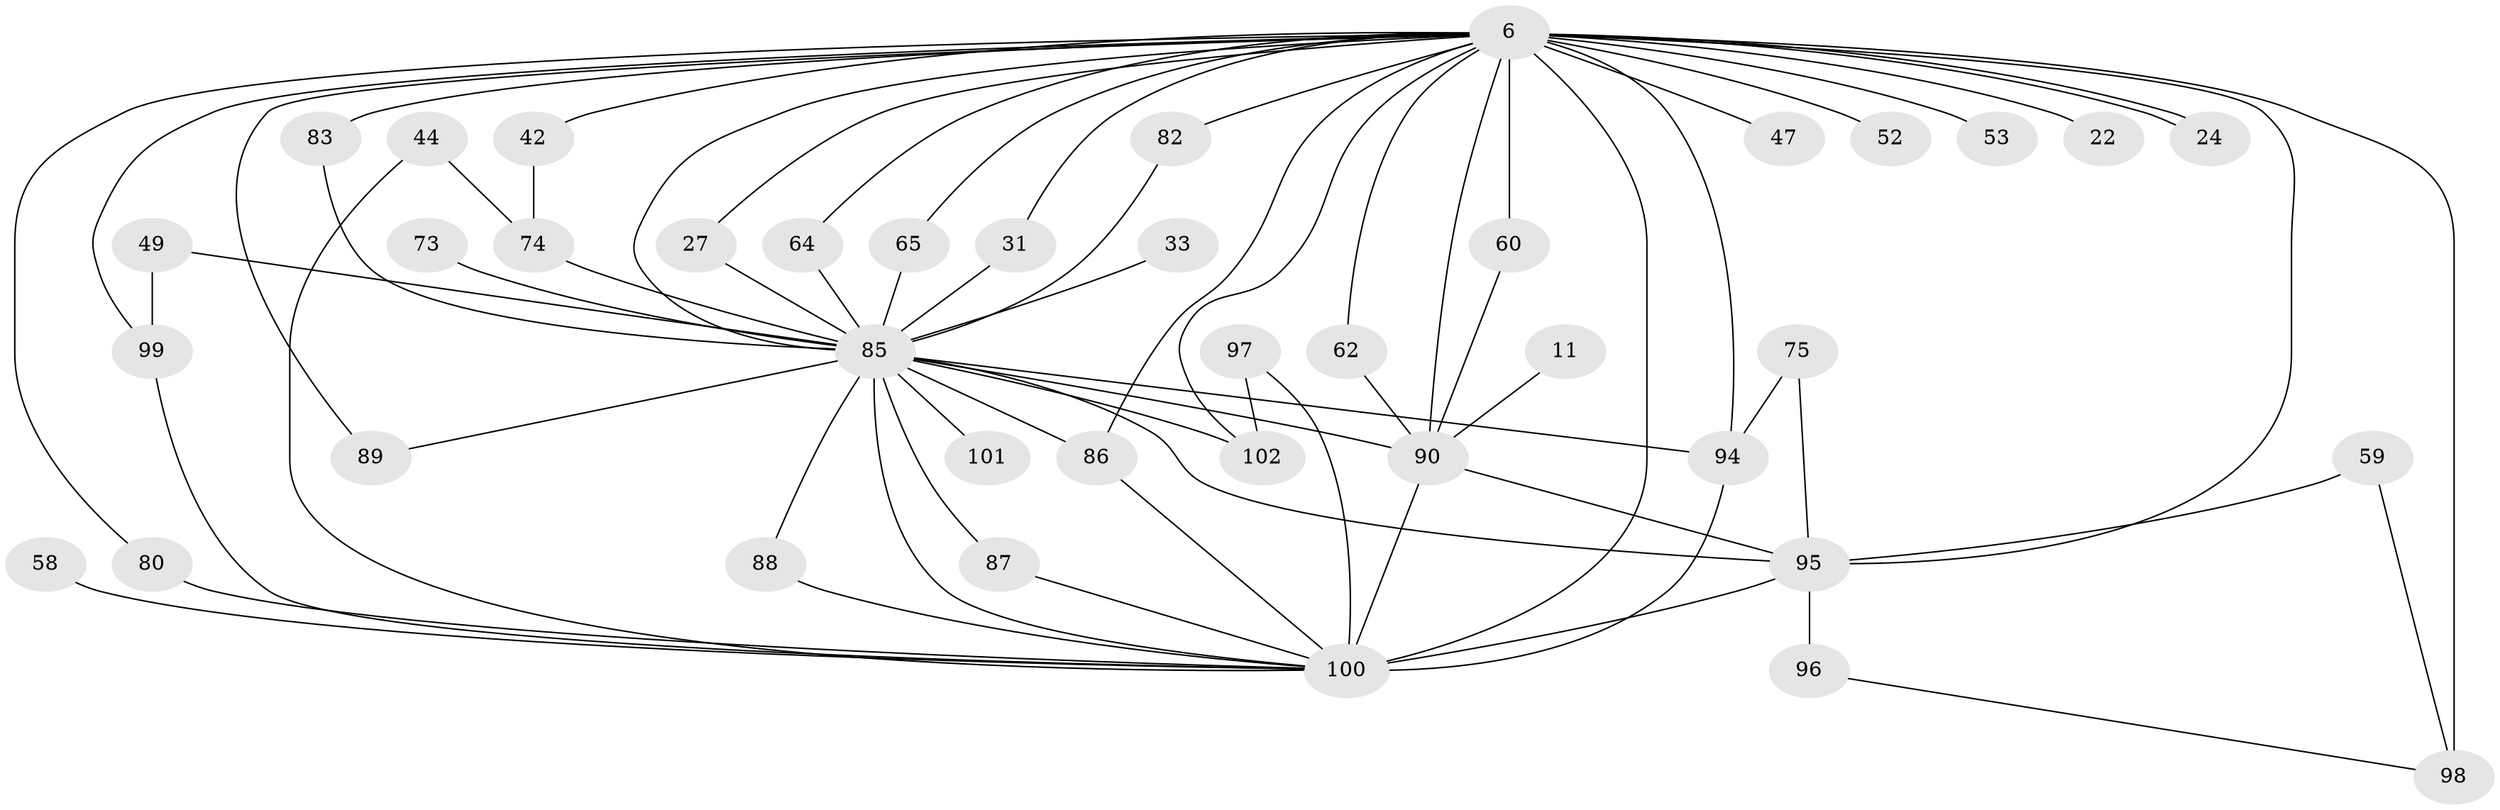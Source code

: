// original degree distribution, {34: 0.00980392156862745, 17: 0.0196078431372549, 23: 0.00980392156862745, 15: 0.00980392156862745, 21: 0.00980392156862745, 25: 0.00980392156862745, 14: 0.00980392156862745, 12: 0.00980392156862745, 26: 0.00980392156862745, 2: 0.5098039215686274, 5: 0.058823529411764705, 3: 0.24509803921568626, 8: 0.00980392156862745, 6: 0.00980392156862745, 4: 0.058823529411764705, 7: 0.00980392156862745}
// Generated by graph-tools (version 1.1) at 2025/48/03/04/25 21:48:30]
// undirected, 40 vertices, 71 edges
graph export_dot {
graph [start="1"]
  node [color=gray90,style=filled];
  6 [super="+3+5"];
  11;
  22;
  24;
  27;
  31 [super="+30"];
  33;
  42;
  44;
  47;
  49 [super="+21"];
  52 [super="+23+34"];
  53;
  58 [super="+41"];
  59;
  60;
  62;
  64;
  65;
  73;
  74 [super="+25"];
  75;
  80;
  82;
  83;
  85 [super="+67+9"];
  86 [super="+56+77"];
  87;
  88;
  89 [super="+18"];
  90 [super="+71+8"];
  94 [super="+36+92+79"];
  95 [super="+68+78"];
  96 [super="+81"];
  97;
  98 [super="+28+51"];
  99 [super="+50+91"];
  100 [super="+48+93"];
  101 [super="+19"];
  102 [super="+45+84+46+55"];
  6 -- 22 [weight=2];
  6 -- 24;
  6 -- 24;
  6 -- 47 [weight=2];
  6 -- 60;
  6 -- 65;
  6 -- 90 [weight=9];
  6 -- 64;
  6 -- 82;
  6 -- 27;
  6 -- 94 [weight=5];
  6 -- 42;
  6 -- 98 [weight=4];
  6 -- 89 [weight=2];
  6 -- 99 [weight=2];
  6 -- 80;
  6 -- 83;
  6 -- 31 [weight=2];
  6 -- 102 [weight=4];
  6 -- 53 [weight=2];
  6 -- 62;
  6 -- 85 [weight=8];
  6 -- 86;
  6 -- 100 [weight=11];
  6 -- 52 [weight=4];
  6 -- 95 [weight=4];
  11 -- 90 [weight=2];
  27 -- 85;
  31 -- 85 [weight=2];
  33 -- 85;
  42 -- 74;
  44 -- 74;
  44 -- 100;
  49 -- 99;
  49 -- 85 [weight=3];
  58 -- 100 [weight=3];
  59 -- 98;
  59 -- 95;
  60 -- 90;
  62 -- 90;
  64 -- 85;
  65 -- 85;
  73 -- 85;
  74 -- 85 [weight=3];
  75 -- 94;
  75 -- 95;
  80 -- 100;
  82 -- 85;
  83 -- 85;
  85 -- 102 [weight=3];
  85 -- 90 [weight=6];
  85 -- 94 [weight=6];
  85 -- 86 [weight=2];
  85 -- 87;
  85 -- 88;
  85 -- 89;
  85 -- 101 [weight=3];
  85 -- 95 [weight=3];
  85 -- 100 [weight=9];
  86 -- 100 [weight=2];
  87 -- 100;
  88 -- 100;
  90 -- 100 [weight=6];
  90 -- 95;
  94 -- 100;
  95 -- 100 [weight=2];
  95 -- 96 [weight=2];
  96 -- 98;
  97 -- 102;
  97 -- 100;
  99 -- 100 [weight=2];
}
